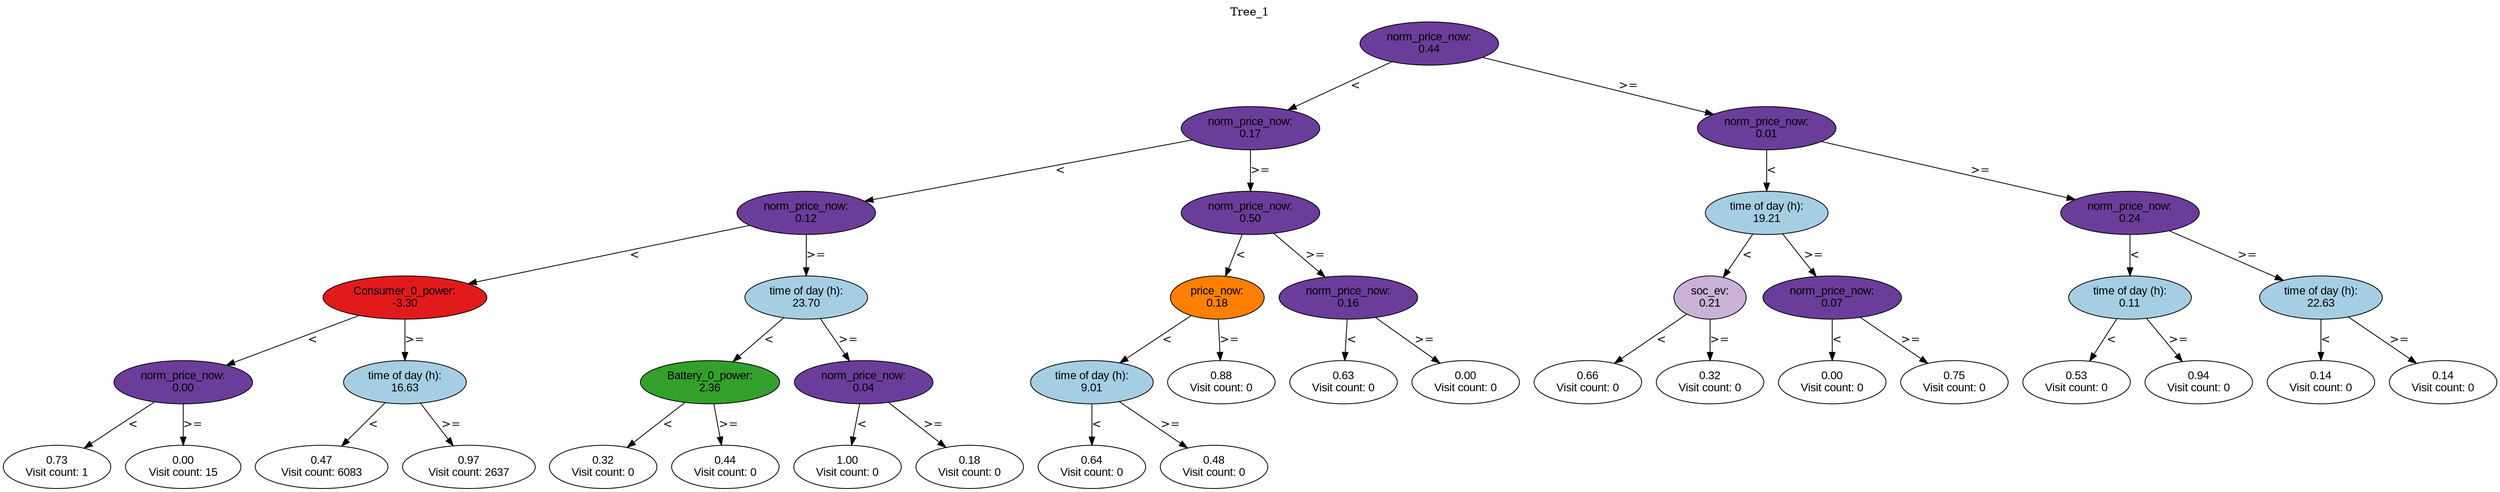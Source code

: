 digraph BST {
    node [fontname="Arial" style=filled colorscheme=paired12];
    0 [ label = "norm_price_now:
0.44" fillcolor=10];
    1 [ label = "norm_price_now:
0.17" fillcolor=10];
    2 [ label = "norm_price_now:
0.12" fillcolor=10];
    3 [ label = "Consumer_0_power:
-3.30" fillcolor=6];
    4 [ label = "norm_price_now:
0.00" fillcolor=10];
    5 [ label = "0.73
Visit count: 1" fillcolor=white];
    6 [ label = "0.00
Visit count: 15" fillcolor=white];
    7 [ label = "time of day (h):
16.63" fillcolor=1];
    8 [ label = "0.47
Visit count: 6083" fillcolor=white];
    9 [ label = "0.97
Visit count: 2637" fillcolor=white];
    10 [ label = "time of day (h):
23.70" fillcolor=1];
    11 [ label = "Battery_0_power:
2.36" fillcolor=4];
    12 [ label = "0.32
Visit count: 0" fillcolor=white];
    13 [ label = "0.44
Visit count: 0" fillcolor=white];
    14 [ label = "norm_price_now:
0.04" fillcolor=10];
    15 [ label = "1.00
Visit count: 0" fillcolor=white];
    16 [ label = "0.18
Visit count: 0" fillcolor=white];
    17 [ label = "norm_price_now:
0.50" fillcolor=10];
    18 [ label = "price_now:
0.18" fillcolor=8];
    19 [ label = "time of day (h):
9.01" fillcolor=1];
    20 [ label = "0.64
Visit count: 0" fillcolor=white];
    21 [ label = "0.48
Visit count: 0" fillcolor=white];
    22 [ label = "0.88
Visit count: 0" fillcolor=white];
    23 [ label = "norm_price_now:
0.16" fillcolor=10];
    24 [ label = "0.63
Visit count: 0" fillcolor=white];
    25 [ label = "0.00
Visit count: 0" fillcolor=white];
    26 [ label = "norm_price_now:
0.01" fillcolor=10];
    27 [ label = "time of day (h):
19.21" fillcolor=1];
    28 [ label = "soc_ev:
0.21" fillcolor=9];
    29 [ label = "0.66
Visit count: 0" fillcolor=white];
    30 [ label = "0.32
Visit count: 0" fillcolor=white];
    31 [ label = "norm_price_now:
0.07" fillcolor=10];
    32 [ label = "0.00
Visit count: 0" fillcolor=white];
    33 [ label = "0.75
Visit count: 0" fillcolor=white];
    34 [ label = "norm_price_now:
0.24" fillcolor=10];
    35 [ label = "time of day (h):
0.11" fillcolor=1];
    36 [ label = "0.53
Visit count: 0" fillcolor=white];
    37 [ label = "0.94
Visit count: 0" fillcolor=white];
    38 [ label = "time of day (h):
22.63" fillcolor=1];
    39 [ label = "0.14
Visit count: 0" fillcolor=white];
    40 [ label = "0.14
Visit count: 0" fillcolor=white];

    0  -> 1[ label = "<"];
    0  -> 26[ label = ">="];
    1  -> 2[ label = "<"];
    1  -> 17[ label = ">="];
    2  -> 3[ label = "<"];
    2  -> 10[ label = ">="];
    3  -> 4[ label = "<"];
    3  -> 7[ label = ">="];
    4  -> 5[ label = "<"];
    4  -> 6[ label = ">="];
    7  -> 8[ label = "<"];
    7  -> 9[ label = ">="];
    10  -> 11[ label = "<"];
    10  -> 14[ label = ">="];
    11  -> 12[ label = "<"];
    11  -> 13[ label = ">="];
    14  -> 15[ label = "<"];
    14  -> 16[ label = ">="];
    17  -> 18[ label = "<"];
    17  -> 23[ label = ">="];
    18  -> 19[ label = "<"];
    18  -> 22[ label = ">="];
    19  -> 20[ label = "<"];
    19  -> 21[ label = ">="];
    23  -> 24[ label = "<"];
    23  -> 25[ label = ">="];
    26  -> 27[ label = "<"];
    26  -> 34[ label = ">="];
    27  -> 28[ label = "<"];
    27  -> 31[ label = ">="];
    28  -> 29[ label = "<"];
    28  -> 30[ label = ">="];
    31  -> 32[ label = "<"];
    31  -> 33[ label = ">="];
    34  -> 35[ label = "<"];
    34  -> 38[ label = ">="];
    35  -> 36[ label = "<"];
    35  -> 37[ label = ">="];
    38  -> 39[ label = "<"];
    38  -> 40[ label = ">="];

    labelloc="t";
    label="Tree_1";
}